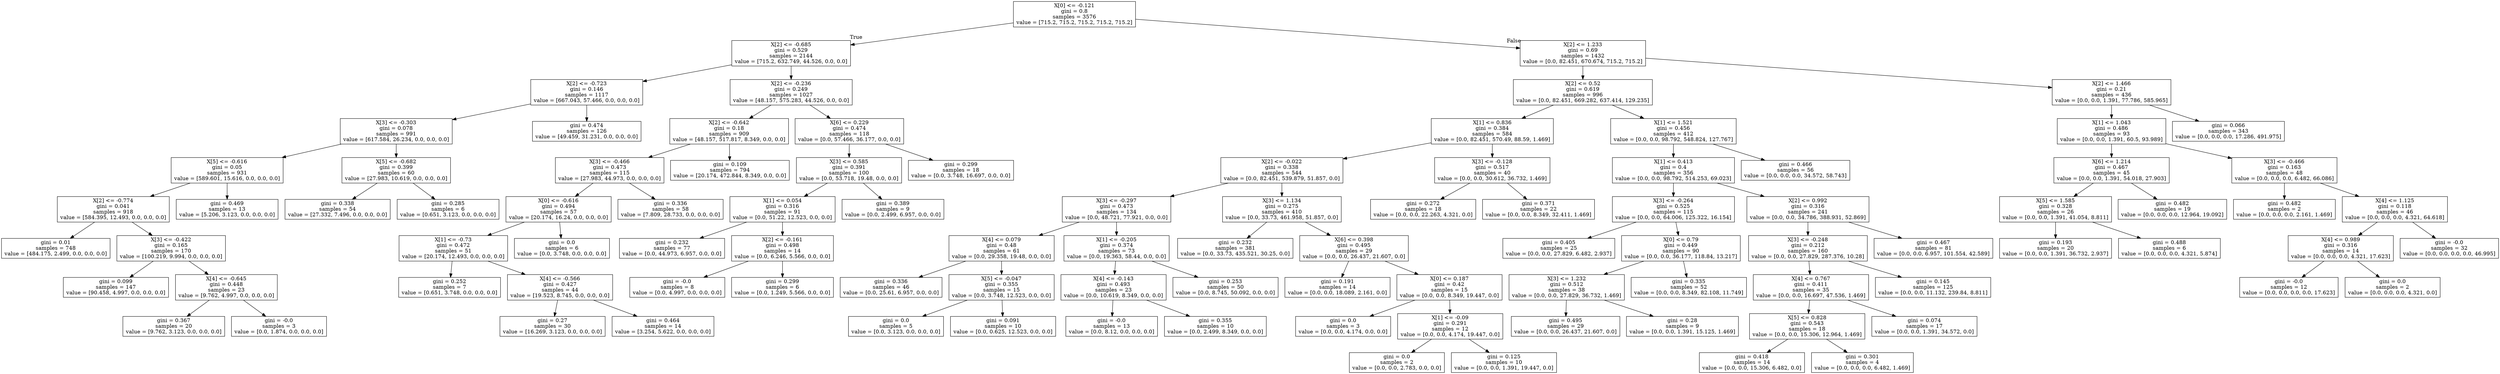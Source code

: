 digraph Tree {
node [shape=box] ;
0 [label="X[0] <= -0.121\ngini = 0.8\nsamples = 3576\nvalue = [715.2, 715.2, 715.2, 715.2, 715.2]"] ;
1 [label="X[2] <= -0.685\ngini = 0.529\nsamples = 2144\nvalue = [715.2, 632.749, 44.526, 0.0, 0.0]"] ;
0 -> 1 [labeldistance=2.5, labelangle=45, headlabel="True"] ;
2 [label="X[2] <= -0.723\ngini = 0.146\nsamples = 1117\nvalue = [667.043, 57.466, 0.0, 0.0, 0.0]"] ;
1 -> 2 ;
3 [label="X[3] <= -0.303\ngini = 0.078\nsamples = 991\nvalue = [617.584, 26.234, 0.0, 0.0, 0.0]"] ;
2 -> 3 ;
4 [label="X[5] <= -0.616\ngini = 0.05\nsamples = 931\nvalue = [589.601, 15.616, 0.0, 0.0, 0.0]"] ;
3 -> 4 ;
5 [label="X[2] <= -0.774\ngini = 0.041\nsamples = 918\nvalue = [584.395, 12.493, 0.0, 0.0, 0.0]"] ;
4 -> 5 ;
6 [label="gini = 0.01\nsamples = 748\nvalue = [484.175, 2.499, 0.0, 0.0, 0.0]"] ;
5 -> 6 ;
15 [label="X[3] <= -0.422\ngini = 0.165\nsamples = 170\nvalue = [100.219, 9.994, 0.0, 0.0, 0.0]"] ;
5 -> 15 ;
16 [label="gini = 0.099\nsamples = 147\nvalue = [90.458, 4.997, 0.0, 0.0, 0.0]"] ;
15 -> 16 ;
23 [label="X[4] <= -0.645\ngini = 0.448\nsamples = 23\nvalue = [9.762, 4.997, 0.0, 0.0, 0.0]"] ;
15 -> 23 ;
24 [label="gini = 0.367\nsamples = 20\nvalue = [9.762, 3.123, 0.0, 0.0, 0.0]"] ;
23 -> 24 ;
27 [label="gini = -0.0\nsamples = 3\nvalue = [0.0, 1.874, 0.0, 0.0, 0.0]"] ;
23 -> 27 ;
28 [label="gini = 0.469\nsamples = 13\nvalue = [5.206, 3.123, 0.0, 0.0, 0.0]"] ;
4 -> 28 ;
33 [label="X[5] <= -0.682\ngini = 0.399\nsamples = 60\nvalue = [27.983, 10.619, 0.0, 0.0, 0.0]"] ;
3 -> 33 ;
34 [label="gini = 0.338\nsamples = 54\nvalue = [27.332, 7.496, 0.0, 0.0, 0.0]"] ;
33 -> 34 ;
49 [label="gini = 0.285\nsamples = 6\nvalue = [0.651, 3.123, 0.0, 0.0, 0.0]"] ;
33 -> 49 ;
52 [label="gini = 0.474\nsamples = 126\nvalue = [49.459, 31.231, 0.0, 0.0, 0.0]"] ;
2 -> 52 ;
93 [label="X[2] <= -0.236\ngini = 0.249\nsamples = 1027\nvalue = [48.157, 575.283, 44.526, 0.0, 0.0]"] ;
1 -> 93 ;
94 [label="X[2] <= -0.642\ngini = 0.18\nsamples = 909\nvalue = [48.157, 517.817, 8.349, 0.0, 0.0]"] ;
93 -> 94 ;
95 [label="X[3] <= -0.466\ngini = 0.473\nsamples = 115\nvalue = [27.983, 44.973, 0.0, 0.0, 0.0]"] ;
94 -> 95 ;
96 [label="X[0] <= -0.616\ngini = 0.494\nsamples = 57\nvalue = [20.174, 16.24, 0.0, 0.0, 0.0]"] ;
95 -> 96 ;
97 [label="X[1] <= -0.73\ngini = 0.472\nsamples = 51\nvalue = [20.174, 12.493, 0.0, 0.0, 0.0]"] ;
96 -> 97 ;
98 [label="gini = 0.252\nsamples = 7\nvalue = [0.651, 3.748, 0.0, 0.0, 0.0]"] ;
97 -> 98 ;
101 [label="X[4] <= -0.566\ngini = 0.427\nsamples = 44\nvalue = [19.523, 8.745, 0.0, 0.0, 0.0]"] ;
97 -> 101 ;
102 [label="gini = 0.27\nsamples = 30\nvalue = [16.269, 3.123, 0.0, 0.0, 0.0]"] ;
101 -> 102 ;
105 [label="gini = 0.464\nsamples = 14\nvalue = [3.254, 5.622, 0.0, 0.0, 0.0]"] ;
101 -> 105 ;
108 [label="gini = 0.0\nsamples = 6\nvalue = [0.0, 3.748, 0.0, 0.0, 0.0]"] ;
96 -> 108 ;
109 [label="gini = 0.336\nsamples = 58\nvalue = [7.809, 28.733, 0.0, 0.0, 0.0]"] ;
95 -> 109 ;
122 [label="gini = 0.109\nsamples = 794\nvalue = [20.174, 472.844, 8.349, 0.0, 0.0]"] ;
94 -> 122 ;
169 [label="X[6] <= 0.229\ngini = 0.474\nsamples = 118\nvalue = [0.0, 57.466, 36.177, 0.0, 0.0]"] ;
93 -> 169 ;
170 [label="X[3] <= 0.585\ngini = 0.391\nsamples = 100\nvalue = [0.0, 53.718, 19.48, 0.0, 0.0]"] ;
169 -> 170 ;
171 [label="X[1] <= 0.054\ngini = 0.316\nsamples = 91\nvalue = [0.0, 51.22, 12.523, 0.0, 0.0]"] ;
170 -> 171 ;
172 [label="gini = 0.232\nsamples = 77\nvalue = [0.0, 44.973, 6.957, 0.0, 0.0]"] ;
171 -> 172 ;
183 [label="X[2] <= -0.161\ngini = 0.498\nsamples = 14\nvalue = [0.0, 6.246, 5.566, 0.0, 0.0]"] ;
171 -> 183 ;
184 [label="gini = -0.0\nsamples = 8\nvalue = [0.0, 4.997, 0.0, 0.0, 0.0]"] ;
183 -> 184 ;
185 [label="gini = 0.299\nsamples = 6\nvalue = [0.0, 1.249, 5.566, 0.0, 0.0]"] ;
183 -> 185 ;
188 [label="gini = 0.389\nsamples = 9\nvalue = [0.0, 2.499, 6.957, 0.0, 0.0]"] ;
170 -> 188 ;
195 [label="gini = 0.299\nsamples = 18\nvalue = [0.0, 3.748, 16.697, 0.0, 0.0]"] ;
169 -> 195 ;
204 [label="X[2] <= 1.233\ngini = 0.69\nsamples = 1432\nvalue = [0.0, 82.451, 670.674, 715.2, 715.2]"] ;
0 -> 204 [labeldistance=2.5, labelangle=-45, headlabel="False"] ;
205 [label="X[2] <= 0.52\ngini = 0.619\nsamples = 996\nvalue = [0.0, 82.451, 669.282, 637.414, 129.235]"] ;
204 -> 205 ;
206 [label="X[1] <= 0.836\ngini = 0.384\nsamples = 584\nvalue = [0.0, 82.451, 570.49, 88.59, 1.469]"] ;
205 -> 206 ;
207 [label="X[2] <= -0.022\ngini = 0.338\nsamples = 544\nvalue = [0.0, 82.451, 539.879, 51.857, 0.0]"] ;
206 -> 207 ;
208 [label="X[3] <= -0.297\ngini = 0.473\nsamples = 134\nvalue = [0.0, 48.721, 77.921, 0.0, 0.0]"] ;
207 -> 208 ;
209 [label="X[4] <= 0.079\ngini = 0.48\nsamples = 61\nvalue = [0.0, 29.358, 19.48, 0.0, 0.0]"] ;
208 -> 209 ;
210 [label="gini = 0.336\nsamples = 46\nvalue = [0.0, 25.61, 6.957, 0.0, 0.0]"] ;
209 -> 210 ;
215 [label="X[5] <= -0.047\ngini = 0.355\nsamples = 15\nvalue = [0.0, 3.748, 12.523, 0.0, 0.0]"] ;
209 -> 215 ;
216 [label="gini = 0.0\nsamples = 5\nvalue = [0.0, 3.123, 0.0, 0.0, 0.0]"] ;
215 -> 216 ;
217 [label="gini = 0.091\nsamples = 10\nvalue = [0.0, 0.625, 12.523, 0.0, 0.0]"] ;
215 -> 217 ;
220 [label="X[1] <= -0.205\ngini = 0.374\nsamples = 73\nvalue = [0.0, 19.363, 58.44, 0.0, 0.0]"] ;
208 -> 220 ;
221 [label="X[4] <= -0.143\ngini = 0.493\nsamples = 23\nvalue = [0.0, 10.619, 8.349, 0.0, 0.0]"] ;
220 -> 221 ;
222 [label="gini = -0.0\nsamples = 13\nvalue = [0.0, 8.12, 0.0, 0.0, 0.0]"] ;
221 -> 222 ;
223 [label="gini = 0.355\nsamples = 10\nvalue = [0.0, 2.499, 8.349, 0.0, 0.0]"] ;
221 -> 223 ;
226 [label="gini = 0.253\nsamples = 50\nvalue = [0.0, 8.745, 50.092, 0.0, 0.0]"] ;
220 -> 226 ;
233 [label="X[3] <= 1.134\ngini = 0.275\nsamples = 410\nvalue = [0.0, 33.73, 461.958, 51.857, 0.0]"] ;
207 -> 233 ;
234 [label="gini = 0.232\nsamples = 381\nvalue = [0.0, 33.73, 435.521, 30.25, 0.0]"] ;
233 -> 234 ;
247 [label="X[6] <= 0.398\ngini = 0.495\nsamples = 29\nvalue = [0.0, 0.0, 26.437, 21.607, 0.0]"] ;
233 -> 247 ;
248 [label="gini = 0.191\nsamples = 14\nvalue = [0.0, 0.0, 18.089, 2.161, 0.0]"] ;
247 -> 248 ;
251 [label="X[0] <= 0.187\ngini = 0.42\nsamples = 15\nvalue = [0.0, 0.0, 8.349, 19.447, 0.0]"] ;
247 -> 251 ;
252 [label="gini = 0.0\nsamples = 3\nvalue = [0.0, 0.0, 4.174, 0.0, 0.0]"] ;
251 -> 252 ;
253 [label="X[1] <= -0.09\ngini = 0.291\nsamples = 12\nvalue = [0.0, 0.0, 4.174, 19.447, 0.0]"] ;
251 -> 253 ;
254 [label="gini = 0.0\nsamples = 2\nvalue = [0.0, 0.0, 2.783, 0.0, 0.0]"] ;
253 -> 254 ;
255 [label="gini = 0.125\nsamples = 10\nvalue = [0.0, 0.0, 1.391, 19.447, 0.0]"] ;
253 -> 255 ;
256 [label="X[3] <= -0.128\ngini = 0.517\nsamples = 40\nvalue = [0.0, 0.0, 30.612, 36.732, 1.469]"] ;
206 -> 256 ;
257 [label="gini = 0.272\nsamples = 18\nvalue = [0.0, 0.0, 22.263, 4.321, 0.0]"] ;
256 -> 257 ;
264 [label="gini = 0.371\nsamples = 22\nvalue = [0.0, 0.0, 8.349, 32.411, 1.469]"] ;
256 -> 264 ;
273 [label="X[1] <= 1.521\ngini = 0.456\nsamples = 412\nvalue = [0.0, 0.0, 98.792, 548.824, 127.767]"] ;
205 -> 273 ;
274 [label="X[1] <= 0.413\ngini = 0.4\nsamples = 356\nvalue = [0.0, 0.0, 98.792, 514.253, 69.023]"] ;
273 -> 274 ;
275 [label="X[3] <= -0.264\ngini = 0.525\nsamples = 115\nvalue = [0.0, 0.0, 64.006, 125.322, 16.154]"] ;
274 -> 275 ;
276 [label="gini = 0.405\nsamples = 25\nvalue = [0.0, 0.0, 27.829, 6.482, 2.937]"] ;
275 -> 276 ;
283 [label="X[0] <= 0.79\ngini = 0.449\nsamples = 90\nvalue = [0.0, 0.0, 36.177, 118.84, 13.217]"] ;
275 -> 283 ;
284 [label="X[3] <= 1.232\ngini = 0.512\nsamples = 38\nvalue = [0.0, 0.0, 27.829, 36.732, 1.469]"] ;
283 -> 284 ;
285 [label="gini = 0.495\nsamples = 29\nvalue = [0.0, 0.0, 26.437, 21.607, 0.0]"] ;
284 -> 285 ;
288 [label="gini = 0.28\nsamples = 9\nvalue = [0.0, 0.0, 1.391, 15.125, 1.469]"] ;
284 -> 288 ;
291 [label="gini = 0.335\nsamples = 52\nvalue = [0.0, 0.0, 8.349, 82.108, 11.749]"] ;
283 -> 291 ;
298 [label="X[2] <= 0.992\ngini = 0.316\nsamples = 241\nvalue = [0.0, 0.0, 34.786, 388.931, 52.869]"] ;
274 -> 298 ;
299 [label="X[3] <= -0.248\ngini = 0.212\nsamples = 160\nvalue = [0.0, 0.0, 27.829, 287.376, 10.28]"] ;
298 -> 299 ;
300 [label="X[4] <= 0.767\ngini = 0.411\nsamples = 35\nvalue = [0.0, 0.0, 16.697, 47.536, 1.469]"] ;
299 -> 300 ;
301 [label="X[5] <= 0.828\ngini = 0.543\nsamples = 18\nvalue = [0.0, 0.0, 15.306, 12.964, 1.469]"] ;
300 -> 301 ;
302 [label="gini = 0.418\nsamples = 14\nvalue = [0.0, 0.0, 15.306, 6.482, 0.0]"] ;
301 -> 302 ;
303 [label="gini = 0.301\nsamples = 4\nvalue = [0.0, 0.0, 0.0, 6.482, 1.469]"] ;
301 -> 303 ;
304 [label="gini = 0.074\nsamples = 17\nvalue = [0.0, 0.0, 1.391, 34.572, 0.0]"] ;
300 -> 304 ;
307 [label="gini = 0.145\nsamples = 125\nvalue = [0.0, 0.0, 11.132, 239.84, 8.811]"] ;
299 -> 307 ;
312 [label="gini = 0.467\nsamples = 81\nvalue = [0.0, 0.0, 6.957, 101.554, 42.589]"] ;
298 -> 312 ;
323 [label="gini = 0.466\nsamples = 56\nvalue = [0.0, 0.0, 0.0, 34.572, 58.743]"] ;
273 -> 323 ;
336 [label="X[2] <= 1.466\ngini = 0.21\nsamples = 436\nvalue = [0.0, 0.0, 1.391, 77.786, 585.965]"] ;
204 -> 336 ;
337 [label="X[1] <= 1.043\ngini = 0.486\nsamples = 93\nvalue = [0.0, 0.0, 1.391, 60.5, 93.989]"] ;
336 -> 337 ;
338 [label="X[6] <= 1.214\ngini = 0.467\nsamples = 45\nvalue = [0.0, 0.0, 1.391, 54.018, 27.903]"] ;
337 -> 338 ;
339 [label="X[5] <= 1.585\ngini = 0.328\nsamples = 26\nvalue = [0.0, 0.0, 1.391, 41.054, 8.811]"] ;
338 -> 339 ;
340 [label="gini = 0.193\nsamples = 20\nvalue = [0.0, 0.0, 1.391, 36.732, 2.937]"] ;
339 -> 340 ;
347 [label="gini = 0.488\nsamples = 6\nvalue = [0.0, 0.0, 0.0, 4.321, 5.874]"] ;
339 -> 347 ;
350 [label="gini = 0.482\nsamples = 19\nvalue = [0.0, 0.0, 0.0, 12.964, 19.092]"] ;
338 -> 350 ;
359 [label="X[3] <= -0.466\ngini = 0.163\nsamples = 48\nvalue = [0.0, 0.0, 0.0, 6.482, 66.086]"] ;
337 -> 359 ;
360 [label="gini = 0.482\nsamples = 2\nvalue = [0.0, 0.0, 0.0, 2.161, 1.469]"] ;
359 -> 360 ;
363 [label="X[4] <= 1.125\ngini = 0.118\nsamples = 46\nvalue = [0.0, 0.0, 0.0, 4.321, 64.618]"] ;
359 -> 363 ;
364 [label="X[4] <= 0.989\ngini = 0.316\nsamples = 14\nvalue = [0.0, 0.0, 0.0, 4.321, 17.623]"] ;
363 -> 364 ;
365 [label="gini = -0.0\nsamples = 12\nvalue = [0.0, 0.0, 0.0, 0.0, 17.623]"] ;
364 -> 365 ;
366 [label="gini = 0.0\nsamples = 2\nvalue = [0.0, 0.0, 0.0, 4.321, 0.0]"] ;
364 -> 366 ;
367 [label="gini = -0.0\nsamples = 32\nvalue = [0.0, 0.0, 0.0, 0.0, 46.995]"] ;
363 -> 367 ;
368 [label="gini = 0.066\nsamples = 343\nvalue = [0.0, 0.0, 0.0, 17.286, 491.975]"] ;
336 -> 368 ;
}